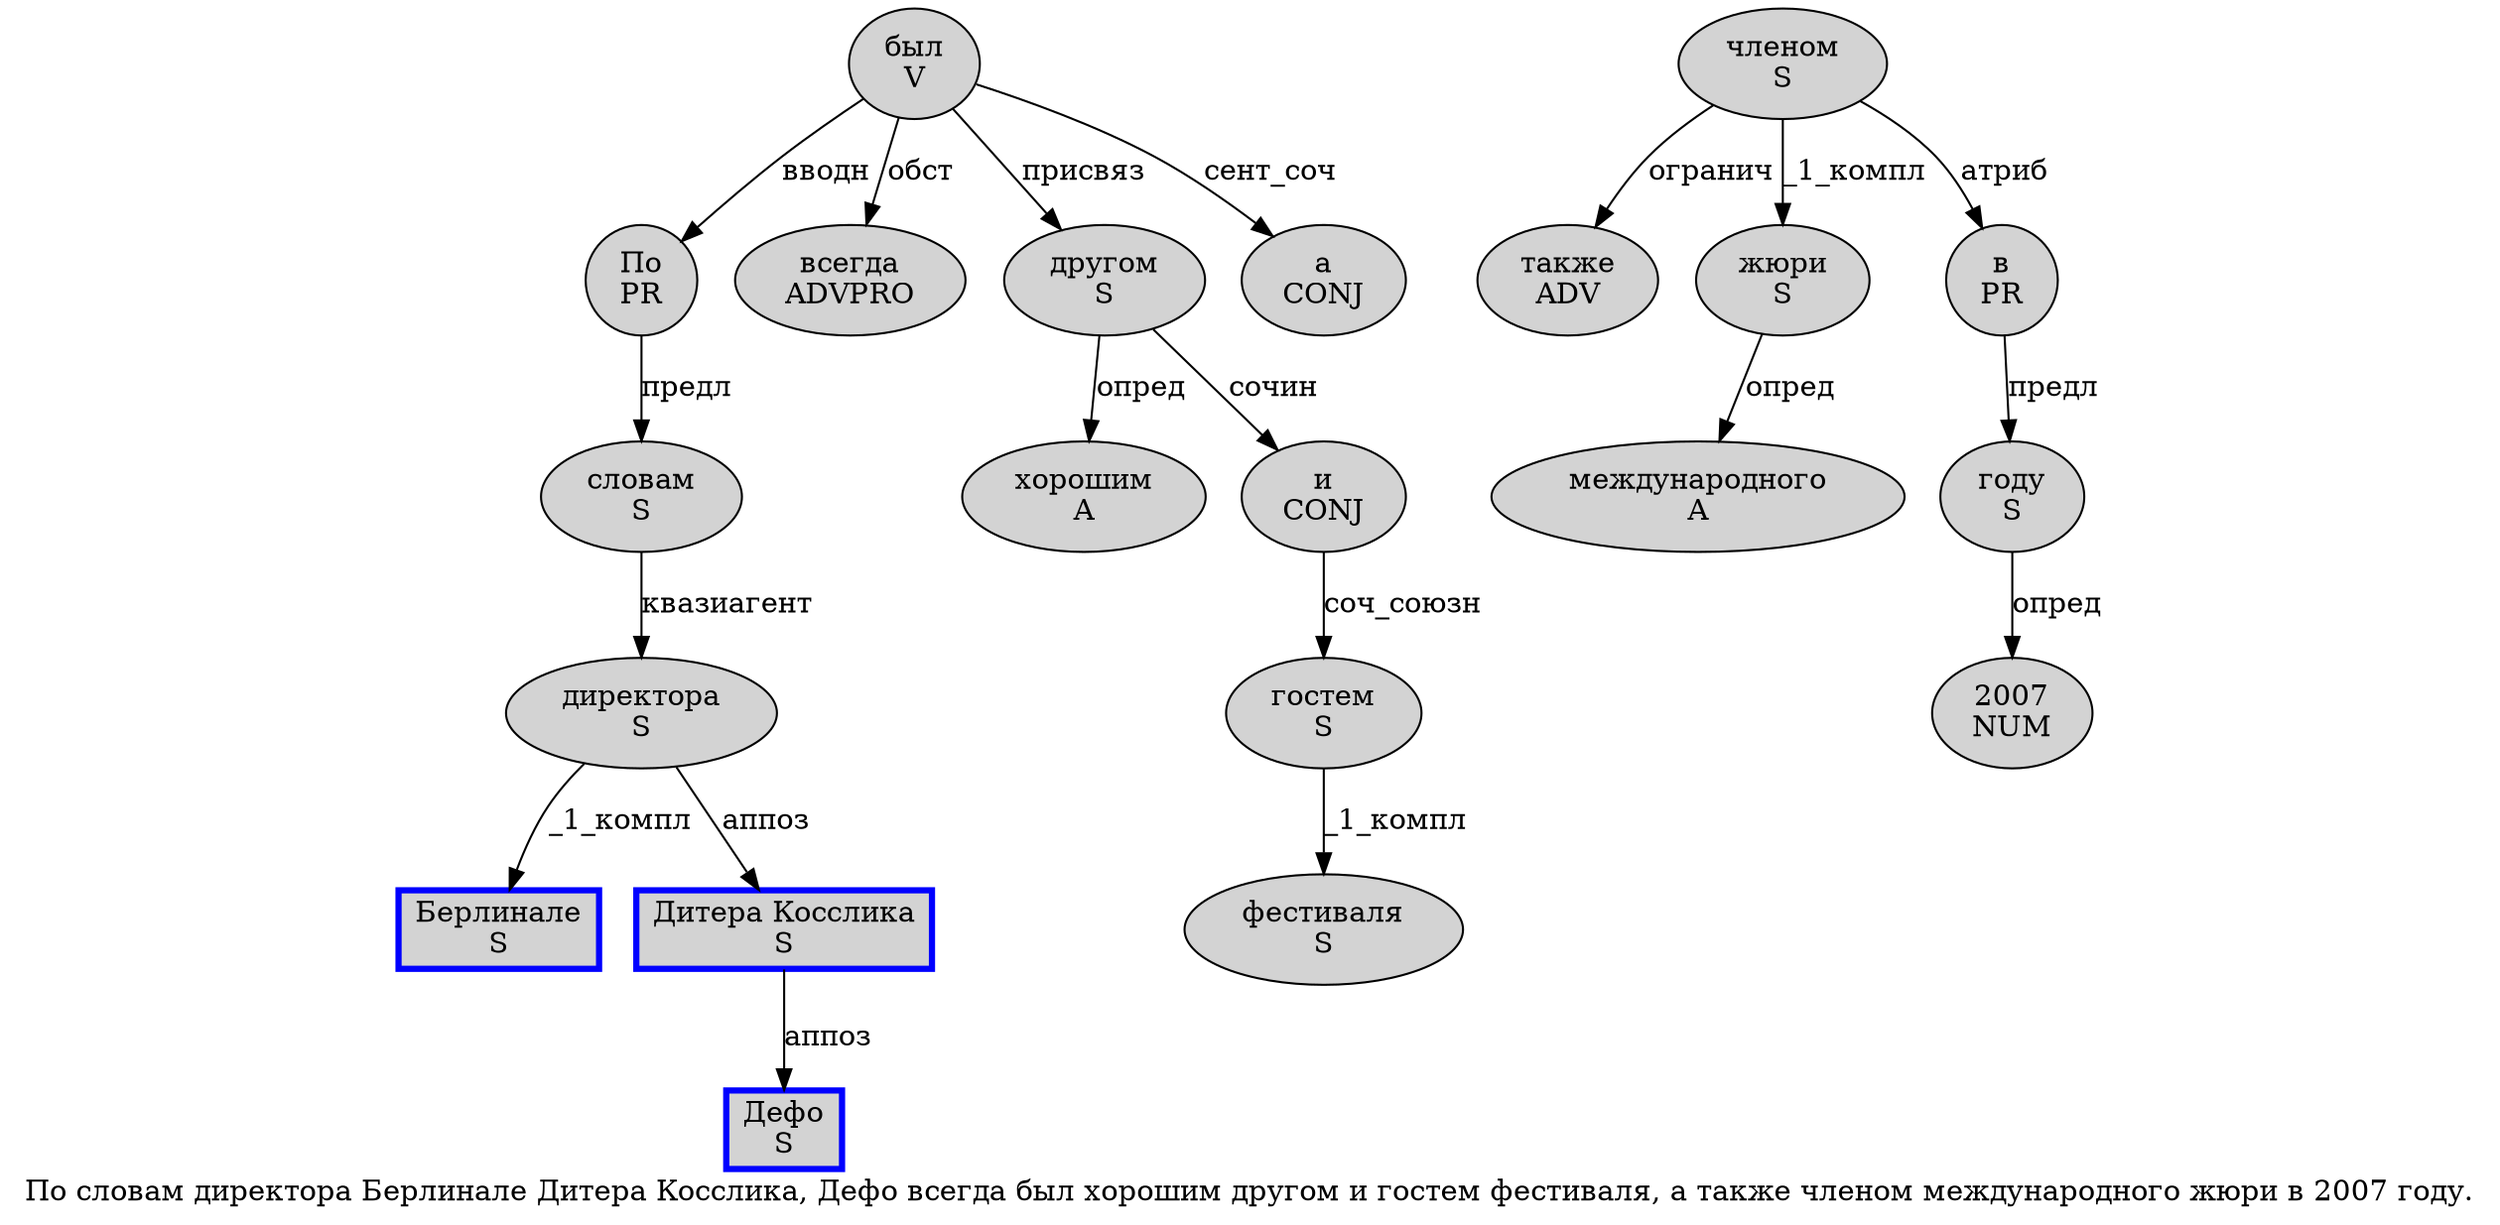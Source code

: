 digraph SENTENCE_916 {
	graph [label="По словам директора Берлинале Дитера Косслика, Дефо всегда был хорошим другом и гостем фестиваля, а также членом международного жюри в 2007 году."]
	node [style=filled]
		0 [label="По
PR" color="" fillcolor=lightgray penwidth=1 shape=ellipse]
		1 [label="словам
S" color="" fillcolor=lightgray penwidth=1 shape=ellipse]
		2 [label="директора
S" color="" fillcolor=lightgray penwidth=1 shape=ellipse]
		3 [label="Берлинале
S" color=blue fillcolor=lightgray penwidth=3 shape=box]
		4 [label="Дитера Косслика
S" color=blue fillcolor=lightgray penwidth=3 shape=box]
		6 [label="Дефо
S" color=blue fillcolor=lightgray penwidth=3 shape=box]
		7 [label="всегда
ADVPRO" color="" fillcolor=lightgray penwidth=1 shape=ellipse]
		8 [label="был
V" color="" fillcolor=lightgray penwidth=1 shape=ellipse]
		9 [label="хорошим
A" color="" fillcolor=lightgray penwidth=1 shape=ellipse]
		10 [label="другом
S" color="" fillcolor=lightgray penwidth=1 shape=ellipse]
		11 [label="и
CONJ" color="" fillcolor=lightgray penwidth=1 shape=ellipse]
		12 [label="гостем
S" color="" fillcolor=lightgray penwidth=1 shape=ellipse]
		13 [label="фестиваля
S" color="" fillcolor=lightgray penwidth=1 shape=ellipse]
		15 [label="а
CONJ" color="" fillcolor=lightgray penwidth=1 shape=ellipse]
		16 [label="также
ADV" color="" fillcolor=lightgray penwidth=1 shape=ellipse]
		17 [label="членом
S" color="" fillcolor=lightgray penwidth=1 shape=ellipse]
		18 [label="международного
A" color="" fillcolor=lightgray penwidth=1 shape=ellipse]
		19 [label="жюри
S" color="" fillcolor=lightgray penwidth=1 shape=ellipse]
		20 [label="в
PR" color="" fillcolor=lightgray penwidth=1 shape=ellipse]
		21 [label="2007
NUM" color="" fillcolor=lightgray penwidth=1 shape=ellipse]
		22 [label="году
S" color="" fillcolor=lightgray penwidth=1 shape=ellipse]
			20 -> 22 [label="предл"]
			17 -> 16 [label="огранич"]
			17 -> 19 [label="_1_компл"]
			17 -> 20 [label="атриб"]
			12 -> 13 [label="_1_компл"]
			8 -> 0 [label="вводн"]
			8 -> 7 [label="обст"]
			8 -> 10 [label="присвяз"]
			8 -> 15 [label="сент_соч"]
			19 -> 18 [label="опред"]
			22 -> 21 [label="опред"]
			2 -> 3 [label="_1_компл"]
			2 -> 4 [label="аппоз"]
			0 -> 1 [label="предл"]
			11 -> 12 [label="соч_союзн"]
			4 -> 6 [label="аппоз"]
			10 -> 9 [label="опред"]
			10 -> 11 [label="сочин"]
			1 -> 2 [label="квазиагент"]
}